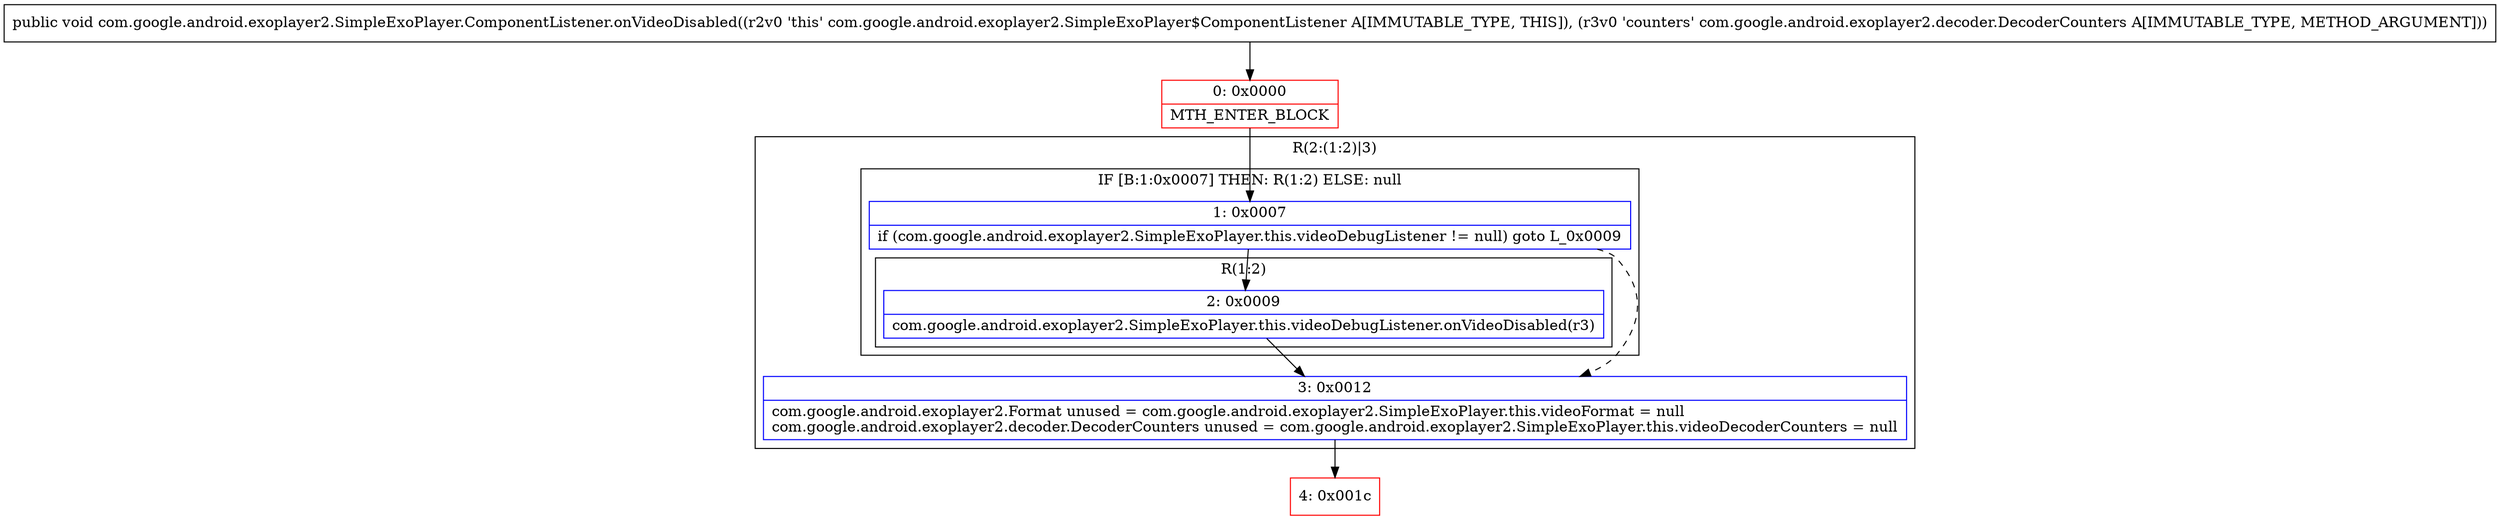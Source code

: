 digraph "CFG forcom.google.android.exoplayer2.SimpleExoPlayer.ComponentListener.onVideoDisabled(Lcom\/google\/android\/exoplayer2\/decoder\/DecoderCounters;)V" {
subgraph cluster_Region_844222533 {
label = "R(2:(1:2)|3)";
node [shape=record,color=blue];
subgraph cluster_IfRegion_80156852 {
label = "IF [B:1:0x0007] THEN: R(1:2) ELSE: null";
node [shape=record,color=blue];
Node_1 [shape=record,label="{1\:\ 0x0007|if (com.google.android.exoplayer2.SimpleExoPlayer.this.videoDebugListener != null) goto L_0x0009\l}"];
subgraph cluster_Region_2097845260 {
label = "R(1:2)";
node [shape=record,color=blue];
Node_2 [shape=record,label="{2\:\ 0x0009|com.google.android.exoplayer2.SimpleExoPlayer.this.videoDebugListener.onVideoDisabled(r3)\l}"];
}
}
Node_3 [shape=record,label="{3\:\ 0x0012|com.google.android.exoplayer2.Format unused = com.google.android.exoplayer2.SimpleExoPlayer.this.videoFormat = null\lcom.google.android.exoplayer2.decoder.DecoderCounters unused = com.google.android.exoplayer2.SimpleExoPlayer.this.videoDecoderCounters = null\l}"];
}
Node_0 [shape=record,color=red,label="{0\:\ 0x0000|MTH_ENTER_BLOCK\l}"];
Node_4 [shape=record,color=red,label="{4\:\ 0x001c}"];
MethodNode[shape=record,label="{public void com.google.android.exoplayer2.SimpleExoPlayer.ComponentListener.onVideoDisabled((r2v0 'this' com.google.android.exoplayer2.SimpleExoPlayer$ComponentListener A[IMMUTABLE_TYPE, THIS]), (r3v0 'counters' com.google.android.exoplayer2.decoder.DecoderCounters A[IMMUTABLE_TYPE, METHOD_ARGUMENT])) }"];
MethodNode -> Node_0;
Node_1 -> Node_2;
Node_1 -> Node_3[style=dashed];
Node_2 -> Node_3;
Node_3 -> Node_4;
Node_0 -> Node_1;
}

